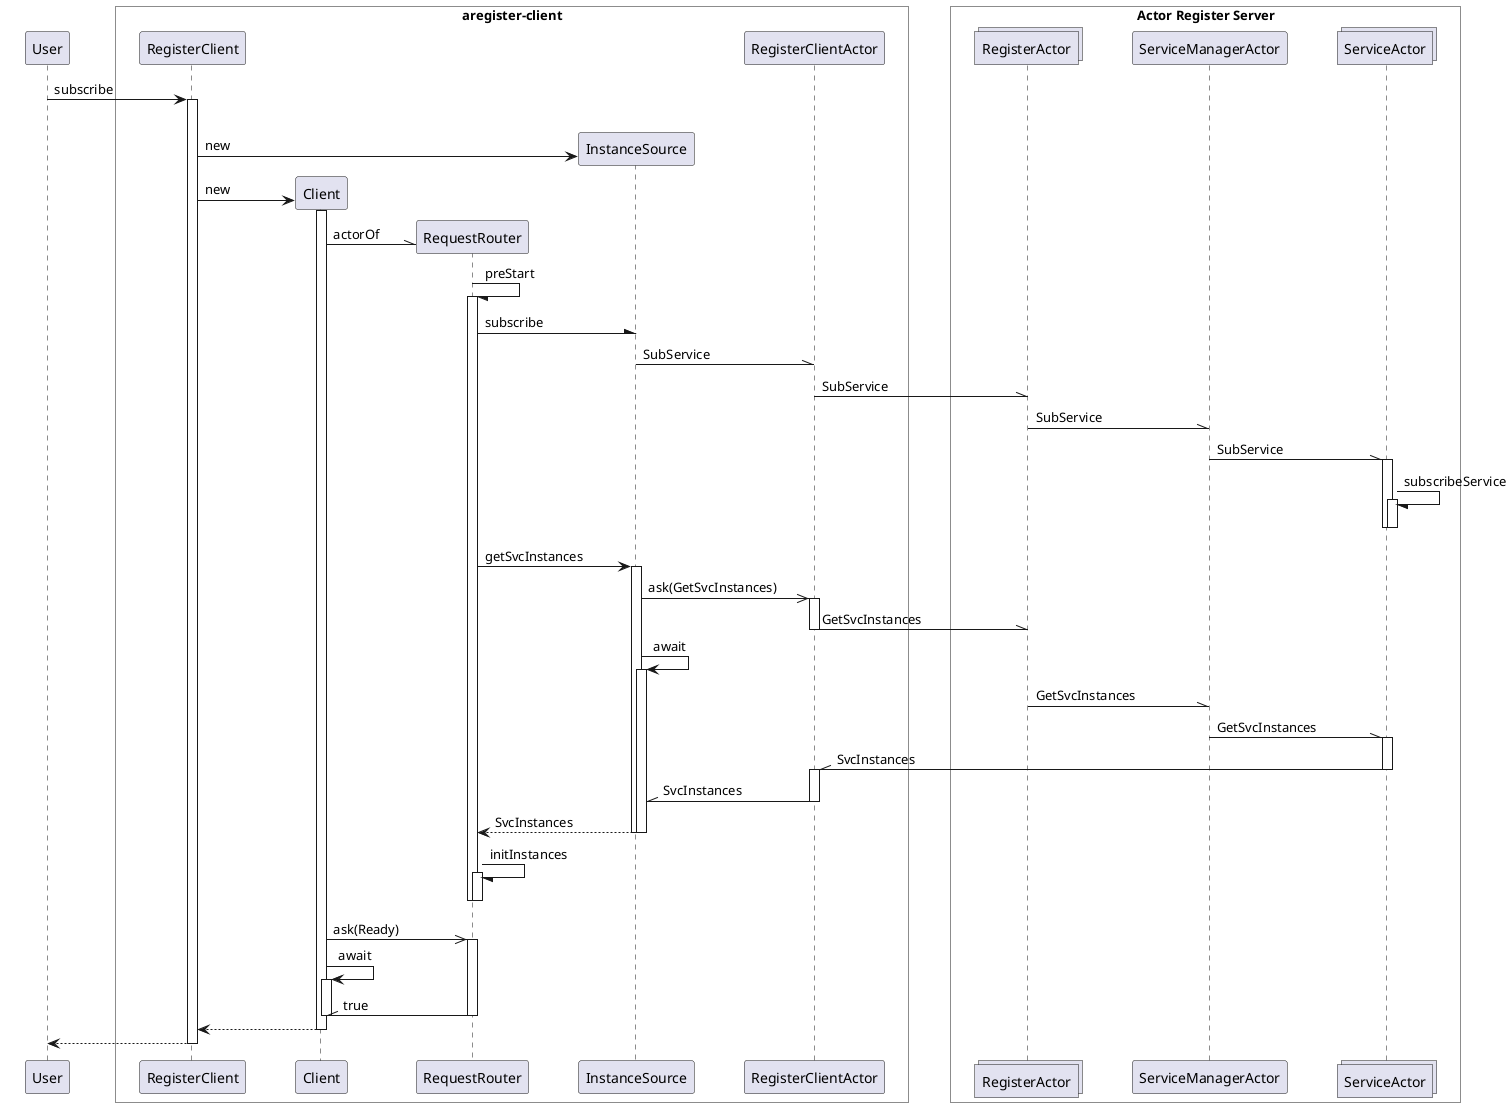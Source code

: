 @startuml

skinparam ParticipantPadding 20
skinparam BoxPadding 20

participant User

box "aregister-client" #white
participant RegisterClient
participant Client
participant RequestRouter
participant InstanceSource
participant RegisterClientActor
end box

box "Actor Register Server" #white
collections RegisterActor
participant ServiceManagerActor
collections ServiceActor
end box
User -> RegisterClient: subscribe
|||
activate RegisterClient

create InstanceSource
RegisterClient -> InstanceSource: new
create Client
RegisterClient -> Client: new
activate Client
create RequestRouter
Client -\\ RequestRouter: actorOf


RequestRouter -/ RequestRouter: preStart
activate RequestRouter

RequestRouter -\ InstanceSource: subscribe
InstanceSource -\\ RegisterClientActor: SubService
RegisterClientActor -\\ RegisterActor: SubService
RegisterActor -\\ ServiceManagerActor: SubService
ServiceManagerActor -\\ ServiceActor: SubService
activate ServiceActor
ServiceActor -/ ServiceActor: subscribeService
activate ServiceActor
deactivate ServiceActor
deactivate ServiceActor

RequestRouter -> InstanceSource: getSvcInstances
activate InstanceSource


InstanceSource ->> RegisterClientActor: ask(GetSvcInstances)
activate RegisterClientActor
RegisterClientActor -\\ RegisterActor: GetSvcInstances
deactivate RegisterClientActor
InstanceSource -> InstanceSource: await
activate InstanceSource

RegisterActor -\\ ServiceManagerActor: GetSvcInstances
ServiceManagerActor -\\ ServiceActor: GetSvcInstances
activate ServiceActor
RegisterClientActor  //-  ServiceActor  : SvcInstances
deactivate ServiceActor
activate RegisterClientActor
InstanceSource //- RegisterClientActor :   SvcInstances
deactivate RegisterClientActor



RequestRouter  <-- InstanceSource: SvcInstances
deactivate InstanceSource
deactivate InstanceSource

RequestRouter -/ RequestRouter: initInstances
activate RequestRouter
deactivate RequestRouter
deactivate RequestRouter
Client ->> RequestRouter: ask(Ready)
activate RequestRouter
Client -> Client: await
activate Client
RequestRouter -\\ Client: true
deactivate RequestRouter
deactivate Client
Client --> RegisterClient
deactivate Client
RegisterClient --> User
deactivate RegisterClient
@enduml